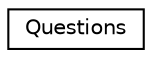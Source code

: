 digraph "Graphical Class Hierarchy"
{
  edge [fontname="Helvetica",fontsize="10",labelfontname="Helvetica",labelfontsize="10"];
  node [fontname="Helvetica",fontsize="10",shape=record];
  rankdir="LR";
  Node0 [label="Questions",height=0.2,width=0.4,color="black", fillcolor="white", style="filled",URL="$classkaldi_1_1Questions.html",tooltip="This class defines, for each EventKeyType, a set of initial questions that it tries and also a number..."];
}
